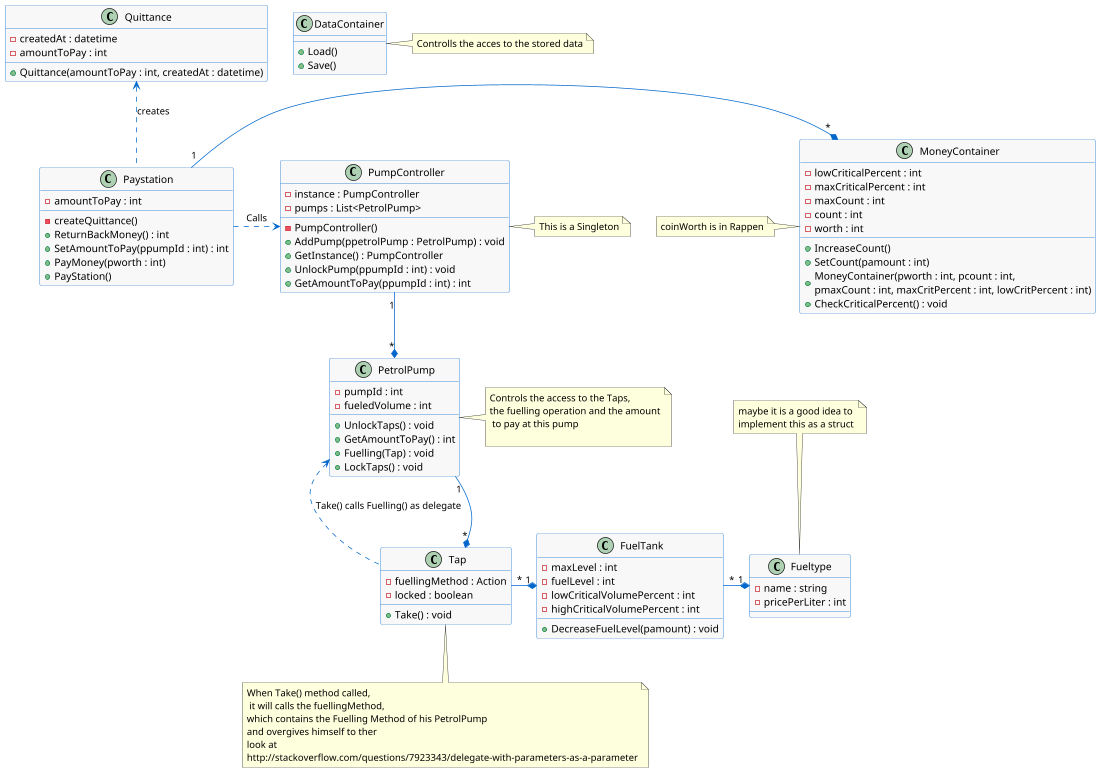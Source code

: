 @startuml
skinparam dpi 70
skinparam classBackgroundColor #F8F8F8
skinparam classBorderColor #0066CC
skinparam classArrowColor #0066CC

class Paystation {
  	- amountToPay : int
  	- createQuittance()
  	+ ReturnBackMoney() : int
  	+ SetAmountToPay(ppumpId : int) : int
  	+ PayMoney(pworth : int)
  	+ PayStation()
}

class PetrolPump {
        - pumpId : int
        - fueledVolume : int
	+ UnlockTaps() : void
	+ GetAmountToPay() : int
	+ Fuelling(Tap) : void
	+ LockTaps() : void
}
note right : Controls the access to the Taps,\nthe fuelling operation and the amount\n to pay at this pump\n 

class Tap {
        - fuellingMethod : Action
	- locked : boolean
	+ Take() : void
}
note bottom: When Take() method called,\n it will calls the fuellingMethod,\nwhich contains the Fuelling Method of his PetrolPump \nand overgives himself to ther\nlook at \nhttp://stackoverflow.com/questions/7923343/delegate-with-parameters-as-a-parameter

class FuelTank {
	- maxLevel : int
	- fuelLevel : int
	- lowCriticalVolumePercent : int
	- highCriticalVolumePercent : int
	+ DecreaseFuelLevel(pamount) : void 
}

class Fueltype {
	- name : string
	- pricePerLiter : int
}
note top : maybe it is a good idea to \nimplement this as a struct

class Quittance {
	- createdAt : datetime
	- amountToPay : int
	+ Quittance(amountToPay : int, createdAt : datetime)
}

class PumpController {
	- instance : PumpController
	- pumps : List<PetrolPump>
	- PumpController()
	+ AddPump(ppetrolPump : PetrolPump) : void
	+ GetInstance() : PumpController
	+ UnlockPump(ppumpId : int) : void
	+ GetAmountToPay(ppumpId : int) : int
}
note right: This is a Singleton

class MoneyContainer {
  - lowCriticalPercent : int
  - maxCriticalPercent : int
  - maxCount : int
  - count : int
  - worth : int
  + IncreaseCount()
  + SetCount(pamount : int)
  + MoneyContainer(pworth : int, pcount : int,\npmaxCount : int, maxCritPercent : int, lowCritPercent : int)
  + CheckCriticalPercent() : void
  
}
note left: coinWorth is in Rappen

class DataContainer {
	+ Load()
	+ Save()
}
note right: Controlls the acces to the stored data

PumpController "1" --* "*" PetrolPump
Paystation ...right....> PumpController : Calls
Paystation "1" -right-* "*" MoneyContainer
Paystation .up.> Quittance : creates
PetrolPump "1" --* "*" Tap
Tap "*" -right-* "1" FuelTank
FuelTank "*" -right-* "1" Fueltype

Tap .up.> PetrolPump : Take() calls Fuelling() as delegate
@enduml 
